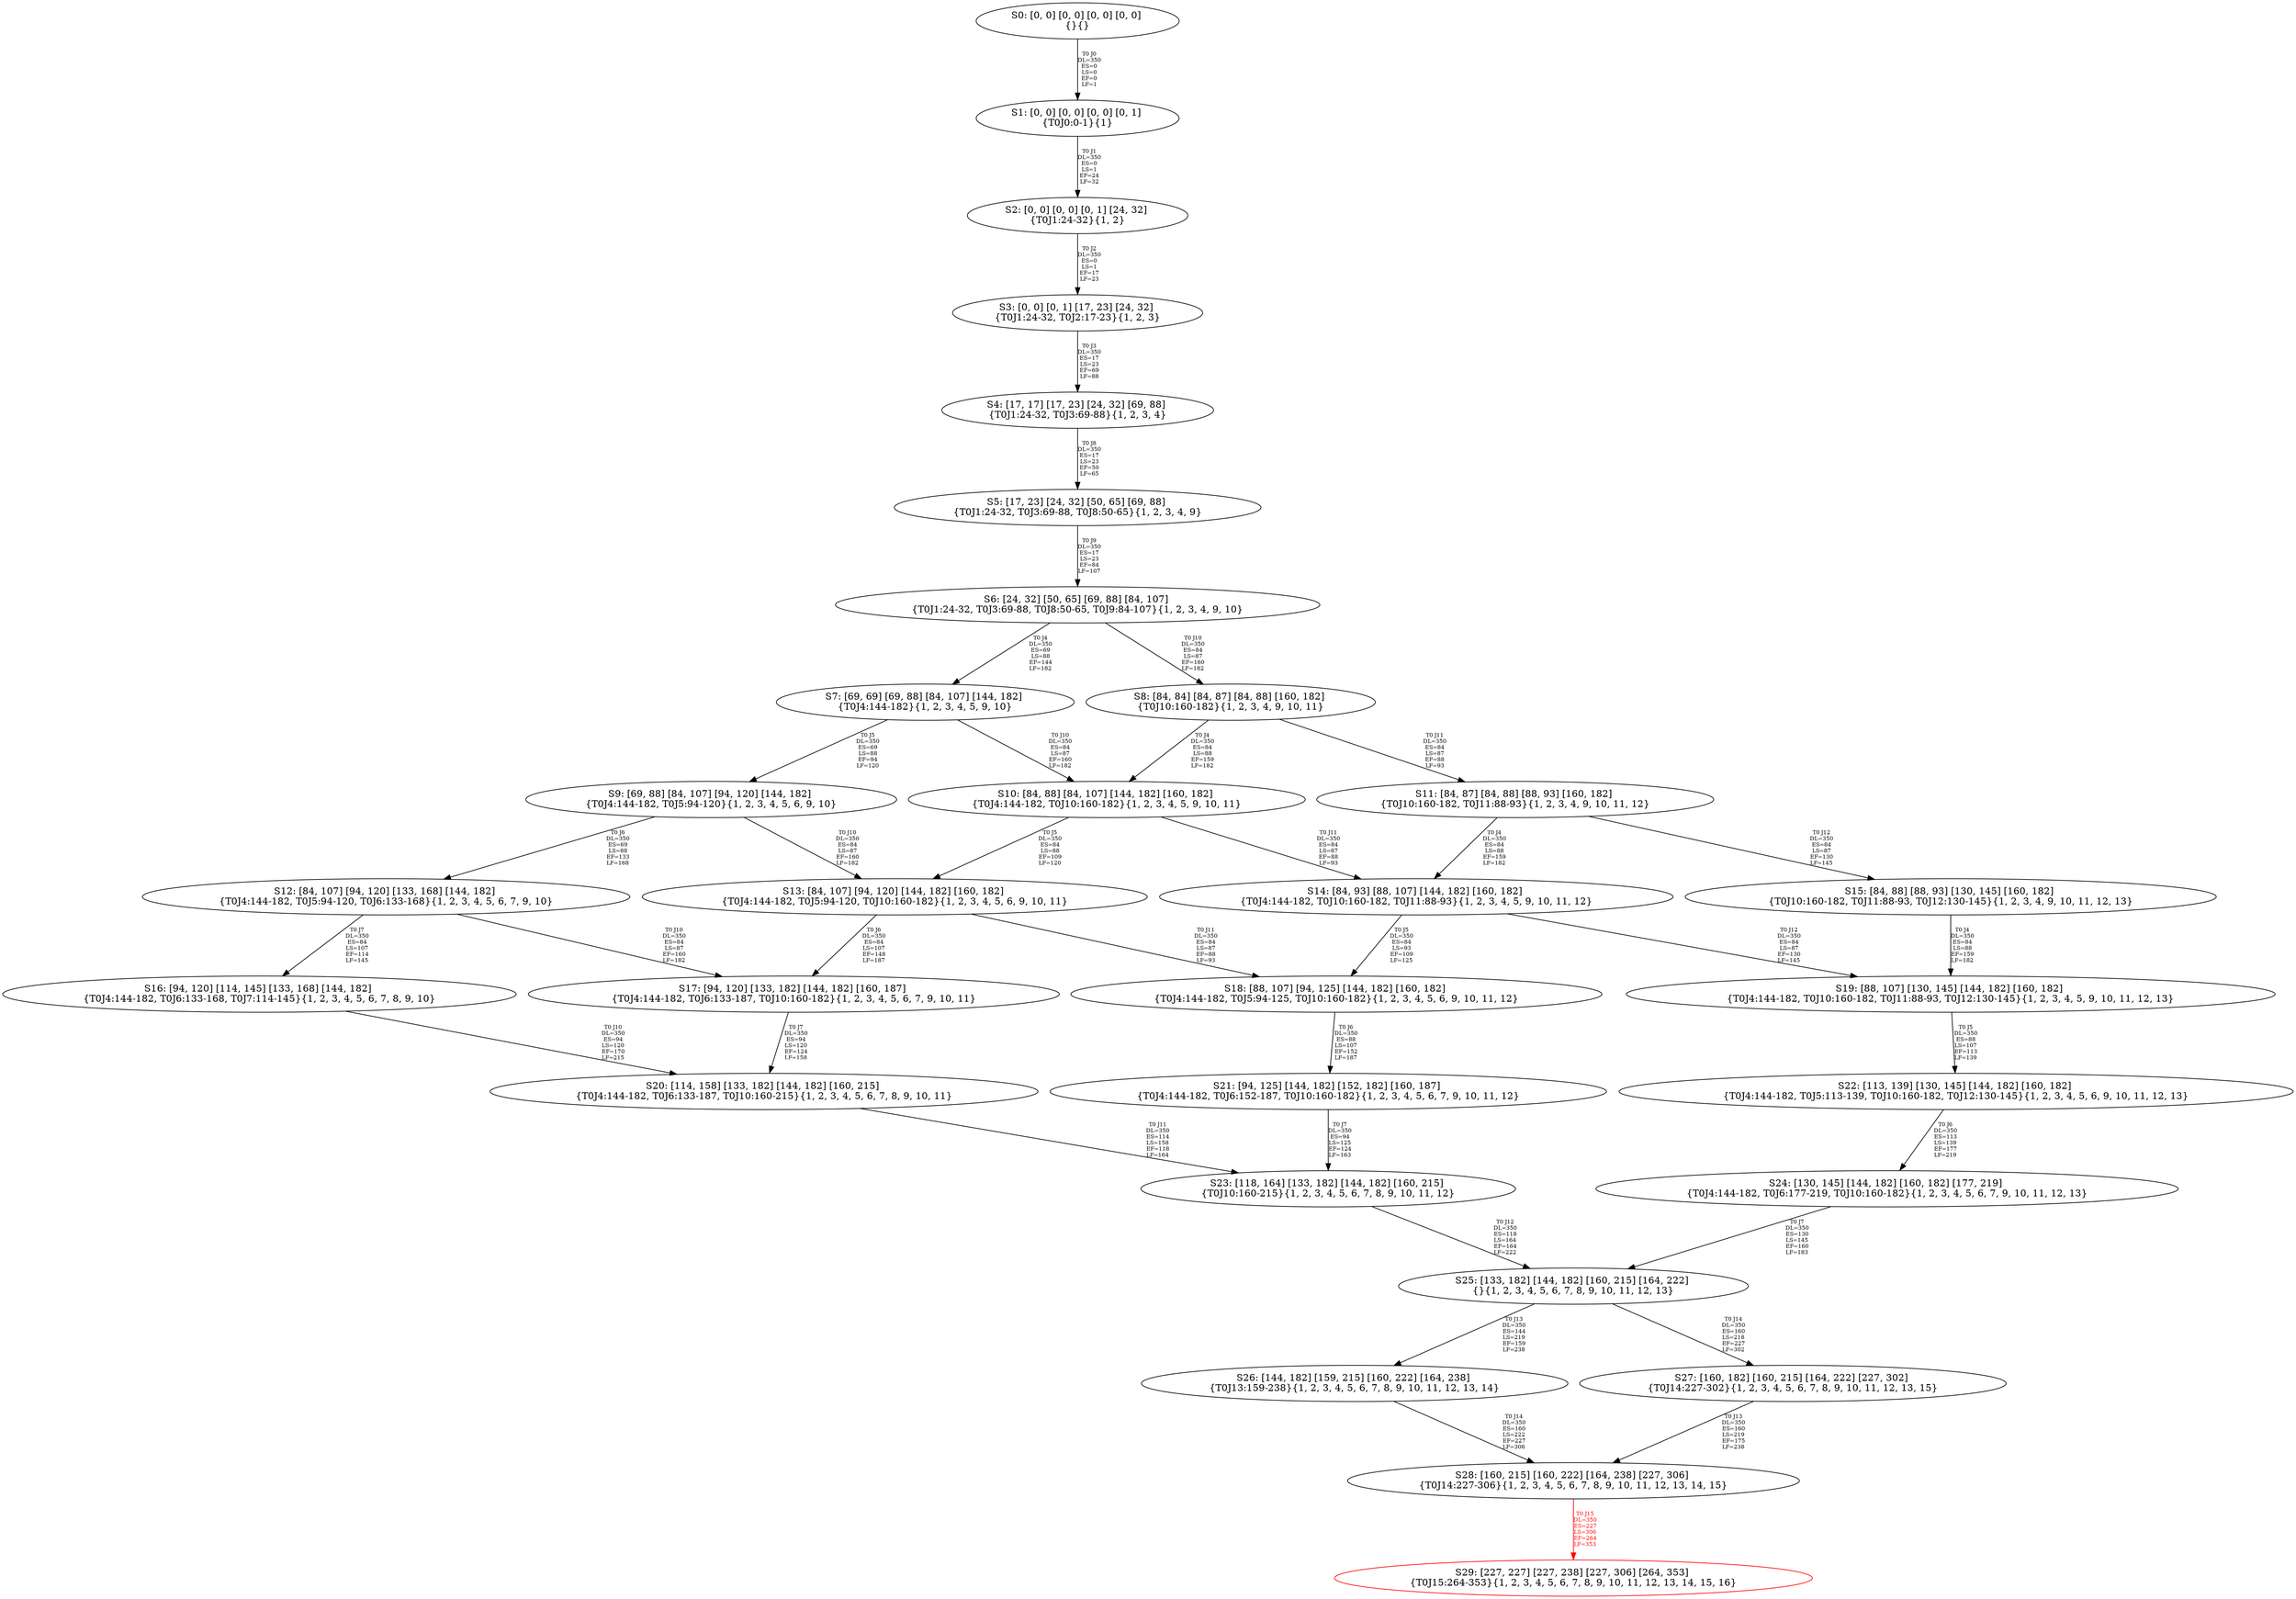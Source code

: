 digraph {
	S0[label="S0: [0, 0] [0, 0] [0, 0] [0, 0] \n{}{}"];
	S1[label="S1: [0, 0] [0, 0] [0, 0] [0, 1] \n{T0J0:0-1}{1}"];
	S2[label="S2: [0, 0] [0, 0] [0, 1] [24, 32] \n{T0J1:24-32}{1, 2}"];
	S3[label="S3: [0, 0] [0, 1] [17, 23] [24, 32] \n{T0J1:24-32, T0J2:17-23}{1, 2, 3}"];
	S4[label="S4: [17, 17] [17, 23] [24, 32] [69, 88] \n{T0J1:24-32, T0J3:69-88}{1, 2, 3, 4}"];
	S5[label="S5: [17, 23] [24, 32] [50, 65] [69, 88] \n{T0J1:24-32, T0J3:69-88, T0J8:50-65}{1, 2, 3, 4, 9}"];
	S6[label="S6: [24, 32] [50, 65] [69, 88] [84, 107] \n{T0J1:24-32, T0J3:69-88, T0J8:50-65, T0J9:84-107}{1, 2, 3, 4, 9, 10}"];
	S7[label="S7: [69, 69] [69, 88] [84, 107] [144, 182] \n{T0J4:144-182}{1, 2, 3, 4, 5, 9, 10}"];
	S8[label="S8: [84, 84] [84, 87] [84, 88] [160, 182] \n{T0J10:160-182}{1, 2, 3, 4, 9, 10, 11}"];
	S9[label="S9: [69, 88] [84, 107] [94, 120] [144, 182] \n{T0J4:144-182, T0J5:94-120}{1, 2, 3, 4, 5, 6, 9, 10}"];
	S10[label="S10: [84, 88] [84, 107] [144, 182] [160, 182] \n{T0J4:144-182, T0J10:160-182}{1, 2, 3, 4, 5, 9, 10, 11}"];
	S11[label="S11: [84, 87] [84, 88] [88, 93] [160, 182] \n{T0J10:160-182, T0J11:88-93}{1, 2, 3, 4, 9, 10, 11, 12}"];
	S12[label="S12: [84, 107] [94, 120] [133, 168] [144, 182] \n{T0J4:144-182, T0J5:94-120, T0J6:133-168}{1, 2, 3, 4, 5, 6, 7, 9, 10}"];
	S13[label="S13: [84, 107] [94, 120] [144, 182] [160, 182] \n{T0J4:144-182, T0J5:94-120, T0J10:160-182}{1, 2, 3, 4, 5, 6, 9, 10, 11}"];
	S14[label="S14: [84, 93] [88, 107] [144, 182] [160, 182] \n{T0J4:144-182, T0J10:160-182, T0J11:88-93}{1, 2, 3, 4, 5, 9, 10, 11, 12}"];
	S15[label="S15: [84, 88] [88, 93] [130, 145] [160, 182] \n{T0J10:160-182, T0J11:88-93, T0J12:130-145}{1, 2, 3, 4, 9, 10, 11, 12, 13}"];
	S16[label="S16: [94, 120] [114, 145] [133, 168] [144, 182] \n{T0J4:144-182, T0J6:133-168, T0J7:114-145}{1, 2, 3, 4, 5, 6, 7, 8, 9, 10}"];
	S17[label="S17: [94, 120] [133, 182] [144, 182] [160, 187] \n{T0J4:144-182, T0J6:133-187, T0J10:160-182}{1, 2, 3, 4, 5, 6, 7, 9, 10, 11}"];
	S18[label="S18: [88, 107] [94, 125] [144, 182] [160, 182] \n{T0J4:144-182, T0J5:94-125, T0J10:160-182}{1, 2, 3, 4, 5, 6, 9, 10, 11, 12}"];
	S19[label="S19: [88, 107] [130, 145] [144, 182] [160, 182] \n{T0J4:144-182, T0J10:160-182, T0J11:88-93, T0J12:130-145}{1, 2, 3, 4, 5, 9, 10, 11, 12, 13}"];
	S20[label="S20: [114, 158] [133, 182] [144, 182] [160, 215] \n{T0J4:144-182, T0J6:133-187, T0J10:160-215}{1, 2, 3, 4, 5, 6, 7, 8, 9, 10, 11}"];
	S21[label="S21: [94, 125] [144, 182] [152, 182] [160, 187] \n{T0J4:144-182, T0J6:152-187, T0J10:160-182}{1, 2, 3, 4, 5, 6, 7, 9, 10, 11, 12}"];
	S22[label="S22: [113, 139] [130, 145] [144, 182] [160, 182] \n{T0J4:144-182, T0J5:113-139, T0J10:160-182, T0J12:130-145}{1, 2, 3, 4, 5, 6, 9, 10, 11, 12, 13}"];
	S23[label="S23: [118, 164] [133, 182] [144, 182] [160, 215] \n{T0J10:160-215}{1, 2, 3, 4, 5, 6, 7, 8, 9, 10, 11, 12}"];
	S24[label="S24: [130, 145] [144, 182] [160, 182] [177, 219] \n{T0J4:144-182, T0J6:177-219, T0J10:160-182}{1, 2, 3, 4, 5, 6, 7, 9, 10, 11, 12, 13}"];
	S25[label="S25: [133, 182] [144, 182] [160, 215] [164, 222] \n{}{1, 2, 3, 4, 5, 6, 7, 8, 9, 10, 11, 12, 13}"];
	S26[label="S26: [144, 182] [159, 215] [160, 222] [164, 238] \n{T0J13:159-238}{1, 2, 3, 4, 5, 6, 7, 8, 9, 10, 11, 12, 13, 14}"];
	S27[label="S27: [160, 182] [160, 215] [164, 222] [227, 302] \n{T0J14:227-302}{1, 2, 3, 4, 5, 6, 7, 8, 9, 10, 11, 12, 13, 15}"];
	S28[label="S28: [160, 215] [160, 222] [164, 238] [227, 306] \n{T0J14:227-306}{1, 2, 3, 4, 5, 6, 7, 8, 9, 10, 11, 12, 13, 14, 15}"];
	S29[label="S29: [227, 227] [227, 238] [227, 306] [264, 353] \n{T0J15:264-353}{1, 2, 3, 4, 5, 6, 7, 8, 9, 10, 11, 12, 13, 14, 15, 16}"];
	S0 -> S1[label="T0 J0\nDL=350\nES=0\nLS=0\nEF=0\nLF=1",fontsize=8];
	S1 -> S2[label="T0 J1\nDL=350\nES=0\nLS=1\nEF=24\nLF=32",fontsize=8];
	S2 -> S3[label="T0 J2\nDL=350\nES=0\nLS=1\nEF=17\nLF=23",fontsize=8];
	S3 -> S4[label="T0 J3\nDL=350\nES=17\nLS=23\nEF=69\nLF=88",fontsize=8];
	S4 -> S5[label="T0 J8\nDL=350\nES=17\nLS=23\nEF=50\nLF=65",fontsize=8];
	S5 -> S6[label="T0 J9\nDL=350\nES=17\nLS=23\nEF=84\nLF=107",fontsize=8];
	S6 -> S7[label="T0 J4\nDL=350\nES=69\nLS=88\nEF=144\nLF=182",fontsize=8];
	S6 -> S8[label="T0 J10\nDL=350\nES=84\nLS=87\nEF=160\nLF=182",fontsize=8];
	S7 -> S9[label="T0 J5\nDL=350\nES=69\nLS=88\nEF=94\nLF=120",fontsize=8];
	S7 -> S10[label="T0 J10\nDL=350\nES=84\nLS=87\nEF=160\nLF=182",fontsize=8];
	S8 -> S10[label="T0 J4\nDL=350\nES=84\nLS=88\nEF=159\nLF=182",fontsize=8];
	S8 -> S11[label="T0 J11\nDL=350\nES=84\nLS=87\nEF=88\nLF=93",fontsize=8];
	S9 -> S12[label="T0 J6\nDL=350\nES=69\nLS=88\nEF=133\nLF=168",fontsize=8];
	S9 -> S13[label="T0 J10\nDL=350\nES=84\nLS=87\nEF=160\nLF=182",fontsize=8];
	S10 -> S13[label="T0 J5\nDL=350\nES=84\nLS=88\nEF=109\nLF=120",fontsize=8];
	S10 -> S14[label="T0 J11\nDL=350\nES=84\nLS=87\nEF=88\nLF=93",fontsize=8];
	S11 -> S14[label="T0 J4\nDL=350\nES=84\nLS=88\nEF=159\nLF=182",fontsize=8];
	S11 -> S15[label="T0 J12\nDL=350\nES=84\nLS=87\nEF=130\nLF=145",fontsize=8];
	S12 -> S16[label="T0 J7\nDL=350\nES=84\nLS=107\nEF=114\nLF=145",fontsize=8];
	S12 -> S17[label="T0 J10\nDL=350\nES=84\nLS=87\nEF=160\nLF=182",fontsize=8];
	S13 -> S17[label="T0 J6\nDL=350\nES=84\nLS=107\nEF=148\nLF=187",fontsize=8];
	S13 -> S18[label="T0 J11\nDL=350\nES=84\nLS=87\nEF=88\nLF=93",fontsize=8];
	S14 -> S18[label="T0 J5\nDL=350\nES=84\nLS=93\nEF=109\nLF=125",fontsize=8];
	S14 -> S19[label="T0 J12\nDL=350\nES=84\nLS=87\nEF=130\nLF=145",fontsize=8];
	S15 -> S19[label="T0 J4\nDL=350\nES=84\nLS=88\nEF=159\nLF=182",fontsize=8];
	S16 -> S20[label="T0 J10\nDL=350\nES=94\nLS=120\nEF=170\nLF=215",fontsize=8];
	S17 -> S20[label="T0 J7\nDL=350\nES=94\nLS=120\nEF=124\nLF=158",fontsize=8];
	S18 -> S21[label="T0 J6\nDL=350\nES=88\nLS=107\nEF=152\nLF=187",fontsize=8];
	S19 -> S22[label="T0 J5\nDL=350\nES=88\nLS=107\nEF=113\nLF=139",fontsize=8];
	S20 -> S23[label="T0 J11\nDL=350\nES=114\nLS=158\nEF=118\nLF=164",fontsize=8];
	S21 -> S23[label="T0 J7\nDL=350\nES=94\nLS=125\nEF=124\nLF=163",fontsize=8];
	S22 -> S24[label="T0 J6\nDL=350\nES=113\nLS=139\nEF=177\nLF=219",fontsize=8];
	S23 -> S25[label="T0 J12\nDL=350\nES=118\nLS=164\nEF=164\nLF=222",fontsize=8];
	S24 -> S25[label="T0 J7\nDL=350\nES=130\nLS=145\nEF=160\nLF=183",fontsize=8];
	S25 -> S26[label="T0 J13\nDL=350\nES=144\nLS=219\nEF=159\nLF=238",fontsize=8];
	S25 -> S27[label="T0 J14\nDL=350\nES=160\nLS=218\nEF=227\nLF=302",fontsize=8];
	S26 -> S28[label="T0 J14\nDL=350\nES=160\nLS=222\nEF=227\nLF=306",fontsize=8];
	S27 -> S28[label="T0 J13\nDL=350\nES=160\nLS=219\nEF=175\nLF=238",fontsize=8];
	S28 -> S29[label="T0 J15\nDL=350\nES=227\nLS=306\nEF=264\nLF=353",color=Red,fontcolor=Red,fontsize=8];
S29[color=Red];
}
